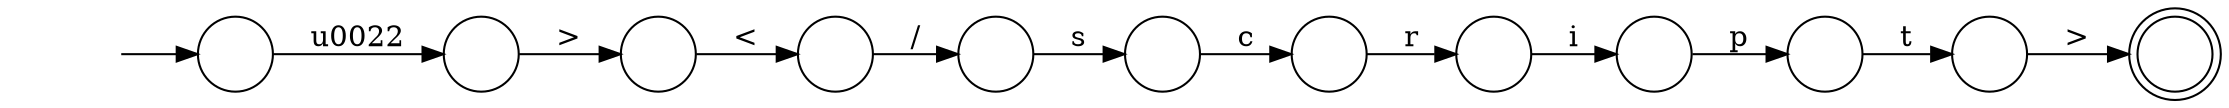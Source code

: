 digraph Automaton {
  rankdir = LR;
  0 [shape=doublecircle,label=""];
  1 [shape=circle,label=""];
  1 -> 9 [label="<"]
  2 [shape=circle,label=""];
  2 -> 4 [label="c"]
  3 [shape=circle,label=""];
  3 -> 0 [label=">"]
  4 [shape=circle,label=""];
  4 -> 6 [label="r"]
  5 [shape=circle,label=""];
  5 -> 3 [label="t"]
  6 [shape=circle,label=""];
  6 -> 10 [label="i"]
  7 [shape=circle,label=""];
  initial [shape=plaintext,label=""];
  initial -> 7
  7 -> 11 [label="\u0022"]
  8 [shape=circle,label=""];
  8 -> 2 [label="s"]
  9 [shape=circle,label=""];
  9 -> 8 [label="/"]
  10 [shape=circle,label=""];
  10 -> 5 [label="p"]
  11 [shape=circle,label=""];
  11 -> 1 [label=">"]
}
